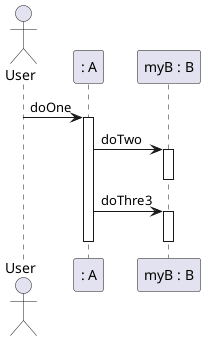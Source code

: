 @startuml

actor User

participant A [
    : A
]
participant myB [
    myB : B
]

User -> A : doOne
activate A

A -> myB : doTwo
activate myB
deactivate myB

A -> myB : doThre3
activate myB
deactivate myB

deactivate A

@enduml
